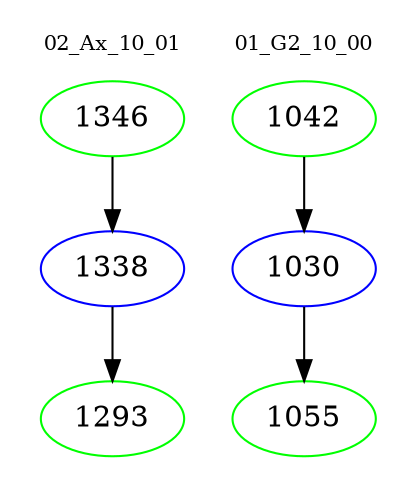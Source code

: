 digraph{
subgraph cluster_0 {
color = white
label = "02_Ax_10_01";
fontsize=10;
T0_1346 [label="1346", color="green"]
T0_1346 -> T0_1338 [color="black"]
T0_1338 [label="1338", color="blue"]
T0_1338 -> T0_1293 [color="black"]
T0_1293 [label="1293", color="green"]
}
subgraph cluster_1 {
color = white
label = "01_G2_10_00";
fontsize=10;
T1_1042 [label="1042", color="green"]
T1_1042 -> T1_1030 [color="black"]
T1_1030 [label="1030", color="blue"]
T1_1030 -> T1_1055 [color="black"]
T1_1055 [label="1055", color="green"]
}
}
